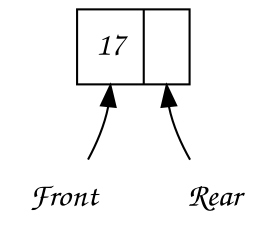 // Queue Visualization
digraph {
	graph [fontname=serif fontsize=24 label="" labelloc=t rankdir=BT]
	node [fontname="Comic Sans MS" fontsize=16 shape=rectangle]
	front_label [label=Front shape=plaintext]
	rear_label [label=Rear shape=plaintext]
	queue [label="<front> 17 | <rear> &nbsp;" shape=record]
	front_label -> queue:front
	rear_label -> queue:rear
}
